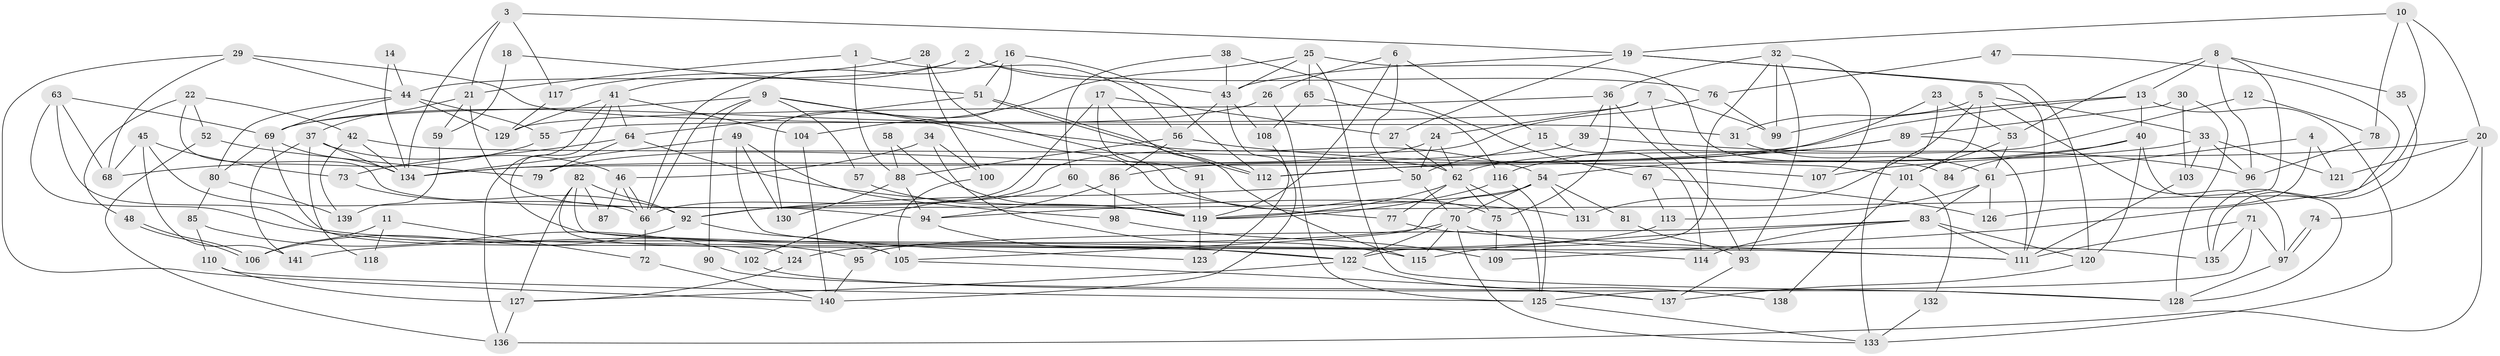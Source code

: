 // Generated by graph-tools (version 1.1) at 2025/49/03/09/25 04:49:22]
// undirected, 141 vertices, 282 edges
graph export_dot {
graph [start="1"]
  node [color=gray90,style=filled];
  1;
  2;
  3;
  4;
  5;
  6;
  7;
  8;
  9;
  10;
  11;
  12;
  13;
  14;
  15;
  16;
  17;
  18;
  19;
  20;
  21;
  22;
  23;
  24;
  25;
  26;
  27;
  28;
  29;
  30;
  31;
  32;
  33;
  34;
  35;
  36;
  37;
  38;
  39;
  40;
  41;
  42;
  43;
  44;
  45;
  46;
  47;
  48;
  49;
  50;
  51;
  52;
  53;
  54;
  55;
  56;
  57;
  58;
  59;
  60;
  61;
  62;
  63;
  64;
  65;
  66;
  67;
  68;
  69;
  70;
  71;
  72;
  73;
  74;
  75;
  76;
  77;
  78;
  79;
  80;
  81;
  82;
  83;
  84;
  85;
  86;
  87;
  88;
  89;
  90;
  91;
  92;
  93;
  94;
  95;
  96;
  97;
  98;
  99;
  100;
  101;
  102;
  103;
  104;
  105;
  106;
  107;
  108;
  109;
  110;
  111;
  112;
  113;
  114;
  115;
  116;
  117;
  118;
  119;
  120;
  121;
  122;
  123;
  124;
  125;
  126;
  127;
  128;
  129;
  130;
  131;
  132;
  133;
  134;
  135;
  136;
  137;
  138;
  139;
  140;
  141;
  1 -- 56;
  1 -- 88;
  1 -- 21;
  2 -- 76;
  2 -- 44;
  2 -- 41;
  2 -- 43;
  3 -- 19;
  3 -- 21;
  3 -- 117;
  3 -- 134;
  4 -- 61;
  4 -- 121;
  4 -- 126;
  5 -- 97;
  5 -- 131;
  5 -- 31;
  5 -- 33;
  5 -- 101;
  6 -- 119;
  6 -- 26;
  6 -- 15;
  6 -- 50;
  7 -- 101;
  7 -- 24;
  7 -- 55;
  7 -- 99;
  8 -- 119;
  8 -- 13;
  8 -- 35;
  8 -- 53;
  8 -- 96;
  9 -- 54;
  9 -- 69;
  9 -- 57;
  9 -- 66;
  9 -- 77;
  9 -- 90;
  10 -- 19;
  10 -- 20;
  10 -- 78;
  10 -- 109;
  11 -- 106;
  11 -- 72;
  11 -- 118;
  12 -- 78;
  12 -- 62;
  13 -- 40;
  13 -- 134;
  13 -- 99;
  13 -- 133;
  14 -- 134;
  14 -- 44;
  15 -- 114;
  15 -- 50;
  16 -- 66;
  16 -- 51;
  16 -- 112;
  16 -- 130;
  17 -- 66;
  17 -- 115;
  17 -- 27;
  17 -- 91;
  18 -- 59;
  18 -- 51;
  19 -- 43;
  19 -- 111;
  19 -- 27;
  19 -- 120;
  20 -- 107;
  20 -- 136;
  20 -- 74;
  20 -- 121;
  21 -- 94;
  21 -- 37;
  21 -- 59;
  22 -- 119;
  22 -- 42;
  22 -- 48;
  22 -- 52;
  23 -- 86;
  23 -- 133;
  23 -- 53;
  24 -- 50;
  24 -- 62;
  24 -- 79;
  25 -- 128;
  25 -- 65;
  25 -- 43;
  25 -- 84;
  25 -- 104;
  26 -- 69;
  26 -- 125;
  27 -- 62;
  28 -- 75;
  28 -- 117;
  28 -- 100;
  29 -- 140;
  29 -- 44;
  29 -- 31;
  29 -- 68;
  30 -- 89;
  30 -- 128;
  30 -- 103;
  31 -- 61;
  32 -- 36;
  32 -- 99;
  32 -- 93;
  32 -- 107;
  32 -- 122;
  33 -- 112;
  33 -- 96;
  33 -- 103;
  33 -- 121;
  34 -- 46;
  34 -- 115;
  34 -- 100;
  35 -- 135;
  36 -- 93;
  36 -- 39;
  36 -- 75;
  36 -- 129;
  37 -- 134;
  37 -- 46;
  37 -- 118;
  37 -- 141;
  38 -- 67;
  38 -- 43;
  38 -- 60;
  39 -- 134;
  39 -- 96;
  40 -- 54;
  40 -- 120;
  40 -- 84;
  40 -- 128;
  41 -- 64;
  41 -- 104;
  41 -- 114;
  41 -- 129;
  41 -- 136;
  42 -- 62;
  42 -- 134;
  42 -- 139;
  43 -- 56;
  43 -- 108;
  43 -- 140;
  44 -- 55;
  44 -- 129;
  44 -- 69;
  44 -- 80;
  45 -- 141;
  45 -- 66;
  45 -- 68;
  45 -- 73;
  46 -- 66;
  46 -- 66;
  46 -- 87;
  47 -- 76;
  47 -- 135;
  48 -- 106;
  48 -- 106;
  49 -- 98;
  49 -- 134;
  49 -- 123;
  49 -- 130;
  50 -- 70;
  50 -- 92;
  51 -- 112;
  51 -- 112;
  51 -- 64;
  52 -- 136;
  52 -- 79;
  53 -- 61;
  53 -- 101;
  54 -- 105;
  54 -- 70;
  54 -- 81;
  54 -- 94;
  54 -- 131;
  55 -- 68;
  56 -- 88;
  56 -- 86;
  56 -- 107;
  57 -- 119;
  58 -- 88;
  58 -- 119;
  59 -- 139;
  60 -- 102;
  60 -- 119;
  61 -- 83;
  61 -- 113;
  61 -- 126;
  62 -- 125;
  62 -- 75;
  62 -- 77;
  62 -- 119;
  63 -- 68;
  63 -- 95;
  63 -- 69;
  63 -- 122;
  64 -- 79;
  64 -- 73;
  64 -- 131;
  65 -- 108;
  65 -- 116;
  66 -- 72;
  67 -- 126;
  67 -- 113;
  69 -- 80;
  69 -- 124;
  69 -- 134;
  70 -- 122;
  70 -- 115;
  70 -- 133;
  70 -- 135;
  70 -- 141;
  71 -- 111;
  71 -- 125;
  71 -- 97;
  71 -- 135;
  72 -- 140;
  73 -- 92;
  74 -- 97;
  74 -- 97;
  75 -- 109;
  76 -- 92;
  76 -- 99;
  77 -- 111;
  78 -- 96;
  80 -- 85;
  80 -- 139;
  81 -- 93;
  82 -- 92;
  82 -- 111;
  82 -- 87;
  82 -- 105;
  82 -- 127;
  83 -- 111;
  83 -- 95;
  83 -- 114;
  83 -- 115;
  83 -- 120;
  85 -- 110;
  85 -- 102;
  86 -- 94;
  86 -- 98;
  88 -- 94;
  88 -- 130;
  89 -- 111;
  89 -- 112;
  89 -- 116;
  90 -- 137;
  91 -- 119;
  92 -- 105;
  92 -- 106;
  93 -- 137;
  94 -- 122;
  95 -- 140;
  97 -- 128;
  98 -- 109;
  100 -- 105;
  101 -- 132;
  101 -- 138;
  102 -- 128;
  103 -- 111;
  104 -- 140;
  105 -- 137;
  108 -- 123;
  110 -- 127;
  110 -- 125;
  113 -- 124;
  116 -- 119;
  116 -- 125;
  117 -- 129;
  119 -- 123;
  120 -- 137;
  122 -- 127;
  122 -- 138;
  124 -- 127;
  125 -- 133;
  127 -- 136;
  132 -- 133;
}
